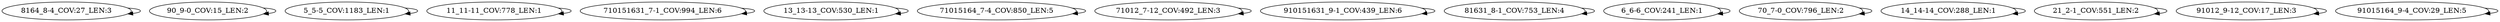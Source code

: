 digraph G {
    "8164_8-4_COV:27_LEN:3" -> "8164_8-4_COV:27_LEN:3";
    "90_9-0_COV:15_LEN:2" -> "90_9-0_COV:15_LEN:2";
    "5_5-5_COV:1183_LEN:1" -> "5_5-5_COV:1183_LEN:1";
    "11_11-11_COV:778_LEN:1" -> "11_11-11_COV:778_LEN:1";
    "710151631_7-1_COV:994_LEN:6" -> "710151631_7-1_COV:994_LEN:6";
    "13_13-13_COV:530_LEN:1" -> "13_13-13_COV:530_LEN:1";
    "71015164_7-4_COV:850_LEN:5" -> "71015164_7-4_COV:850_LEN:5";
    "71012_7-12_COV:492_LEN:3" -> "71012_7-12_COV:492_LEN:3";
    "910151631_9-1_COV:439_LEN:6" -> "910151631_9-1_COV:439_LEN:6";
    "81631_8-1_COV:753_LEN:4" -> "81631_8-1_COV:753_LEN:4";
    "6_6-6_COV:241_LEN:1" -> "6_6-6_COV:241_LEN:1";
    "70_7-0_COV:796_LEN:2" -> "70_7-0_COV:796_LEN:2";
    "14_14-14_COV:288_LEN:1" -> "14_14-14_COV:288_LEN:1";
    "21_2-1_COV:551_LEN:2" -> "21_2-1_COV:551_LEN:2";
    "91012_9-12_COV:17_LEN:3" -> "91012_9-12_COV:17_LEN:3";
    "91015164_9-4_COV:29_LEN:5" -> "91015164_9-4_COV:29_LEN:5";
}
